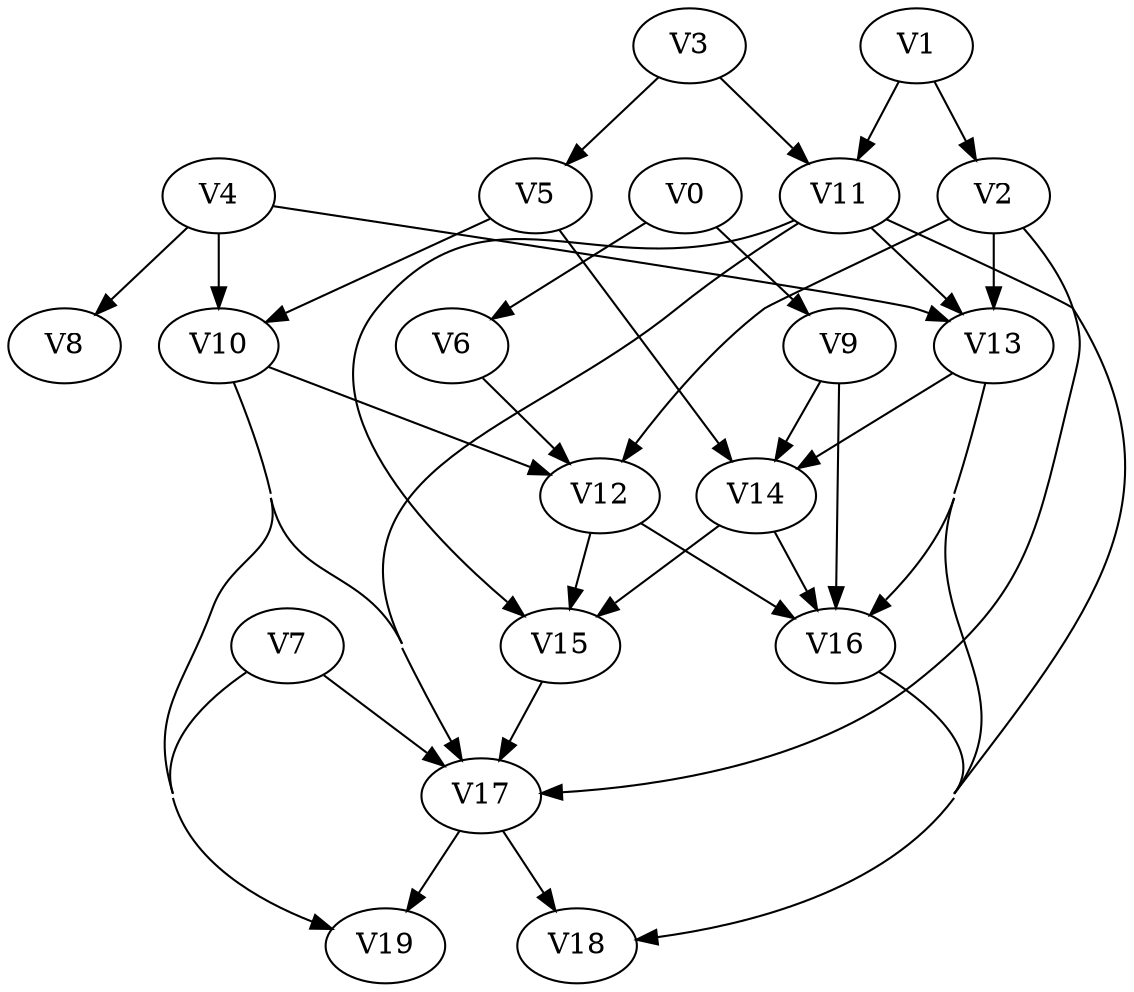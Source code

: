 strict digraph my_dotgraph {
concentrate=True;
V0;
V1;
V2;
V3;
V4;
V5;
V6;
V7;
V8;
V9;
V10;
V11;
V12;
V13;
V14;
V15;
V16;
V17;
V18;
V19;
V0 -> V6;
V0 -> V9;
V1 -> V2;
V1 -> V11;
V2 -> V12;
V2 -> V13;
V2 -> V17;
V3 -> V5;
V3 -> V11;
V4 -> V8;
V4 -> V10;
V4 -> V13;
V5 -> V10;
V5 -> V14;
V6 -> V12;
V7 -> V17;
V7 -> V19;
V9 -> V14;
V9 -> V16;
V10 -> V12;
V10 -> V17;
V10 -> V19;
V11 -> V13;
V11 -> V15;
V11 -> V17;
V11 -> V18;
V12 -> V15;
V12 -> V16;
V13 -> V14;
V13 -> V16;
V13 -> V18;
V14 -> V15;
V14 -> V16;
V15 -> V17;
V16 -> V18;
V17 -> V18;
V17 -> V19;
}